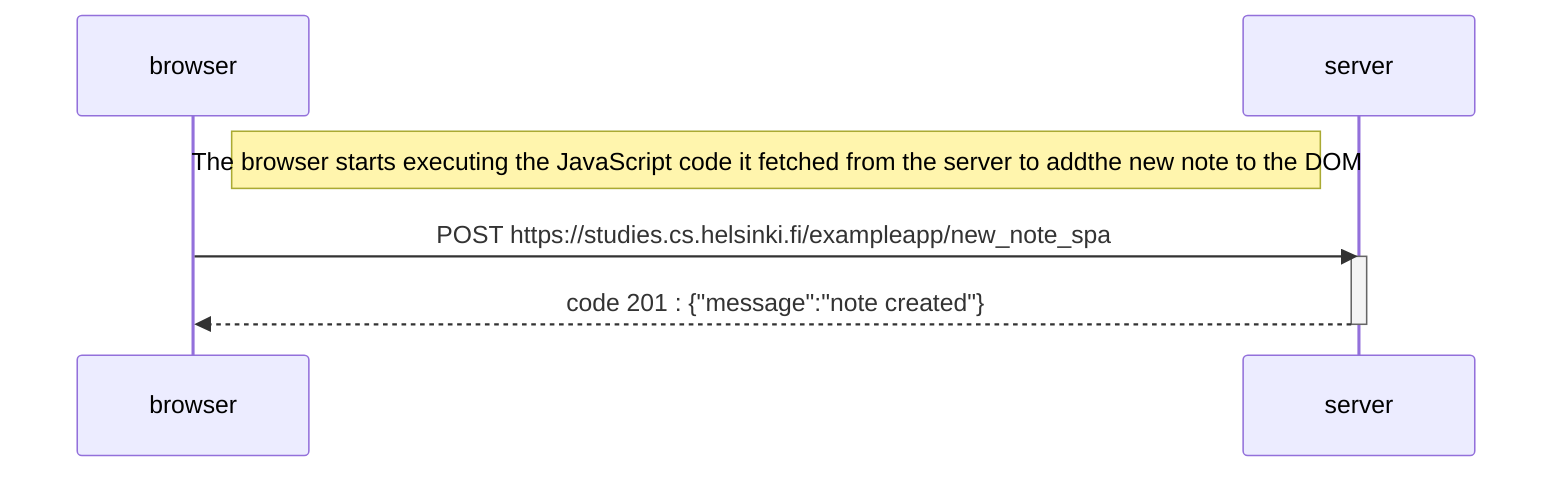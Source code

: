 sequenceDiagram
    participant browser
    participant server
    Note right of browser: The browser starts executing the JavaScript code it fetched from the server to addthe new note to the DOM
    browser->>server: POST https://studies.cs.helsinki.fi/exampleapp/new_note_spa
    activate server
    server-->>browser: code 201 : {"message":"note created"}
    deactivate server